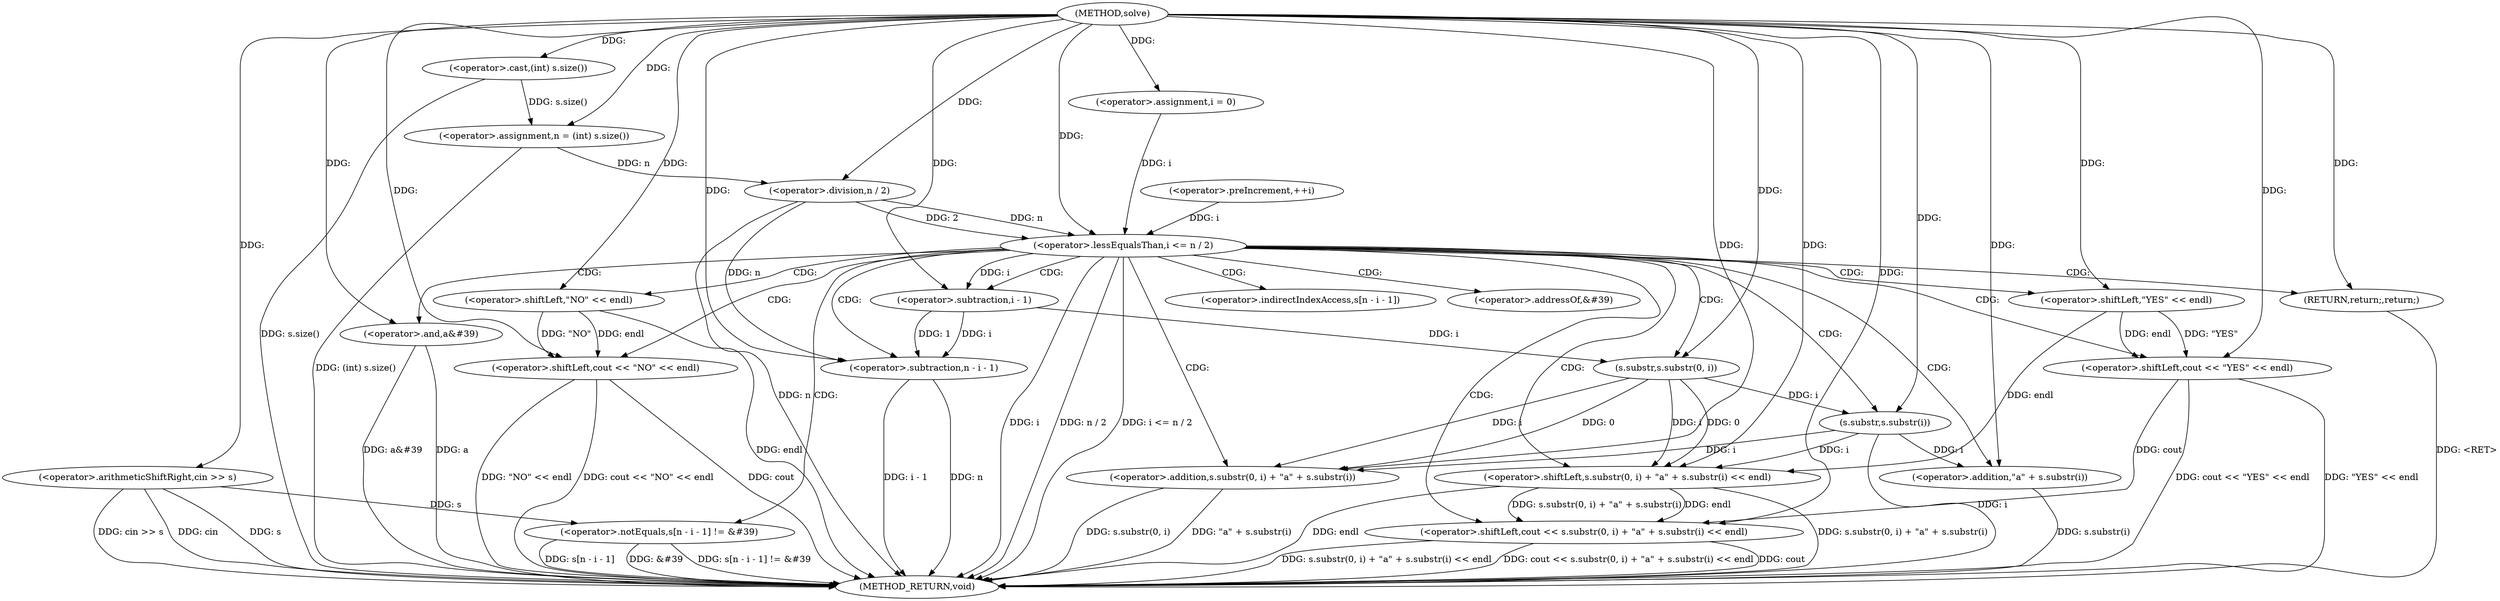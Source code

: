digraph "solve" {  
"1000101" [label = "(METHOD,solve)" ]
"1000195" [label = "(METHOD_RETURN,void)" ]
"1000104" [label = "(<operator>.arithmeticShiftRight,cin >> s)" ]
"1000108" [label = "(<operator>.assignment,n = (int) s.size())" ]
"1000190" [label = "(<operator>.shiftLeft,cout << \"NO\" << endl)" ]
"1000115" [label = "(<operator>.assignment,i = 0)" ]
"1000118" [label = "(<operator>.lessEqualsThan,i <= n / 2)" ]
"1000110" [label = "(<operator>.cast,(int) s.size())" ]
"1000123" [label = "(<operator>.preIncrement,++i)" ]
"1000126" [label = "(<operator>.notEquals,s[n - i - 1] != &#39)" ]
"1000136" [label = "(<operator>.and,a&#39)" ]
"1000192" [label = "(<operator>.shiftLeft,\"NO\" << endl)" ]
"1000120" [label = "(<operator>.division,n / 2)" ]
"1000140" [label = "(<operator>.shiftLeft,cout << \"YES\" << endl)" ]
"1000145" [label = "(<operator>.shiftLeft,cout << s.substr(0, i) + \"a\" + s.substr(i) << endl)" ]
"1000157" [label = "(RETURN,return;,return;)" ]
"1000129" [label = "(<operator>.subtraction,n - i - 1)" ]
"1000142" [label = "(<operator>.shiftLeft,\"YES\" << endl)" ]
"1000147" [label = "(<operator>.shiftLeft,s.substr(0, i) + \"a\" + s.substr(i) << endl)" ]
"1000131" [label = "(<operator>.subtraction,i - 1)" ]
"1000148" [label = "(<operator>.addition,s.substr(0, i) + \"a\" + s.substr(i))" ]
"1000149" [label = "(s.substr,s.substr(0, i))" ]
"1000152" [label = "(<operator>.addition,\"a\" + s.substr(i))" ]
"1000154" [label = "(s.substr,s.substr(i))" ]
"1000127" [label = "(<operator>.indirectIndexAccess,s[n - i - 1])" ]
"1000134" [label = "(<operator>.addressOf,&#39)" ]
  "1000104" -> "1000195"  [ label = "DDG: s"] 
  "1000104" -> "1000195"  [ label = "DDG: cin >> s"] 
  "1000110" -> "1000195"  [ label = "DDG: s.size()"] 
  "1000108" -> "1000195"  [ label = "DDG: (int) s.size()"] 
  "1000118" -> "1000195"  [ label = "DDG: i"] 
  "1000120" -> "1000195"  [ label = "DDG: n"] 
  "1000118" -> "1000195"  [ label = "DDG: n / 2"] 
  "1000118" -> "1000195"  [ label = "DDG: i <= n / 2"] 
  "1000190" -> "1000195"  [ label = "DDG: cout"] 
  "1000192" -> "1000195"  [ label = "DDG: endl"] 
  "1000190" -> "1000195"  [ label = "DDG: \"NO\" << endl"] 
  "1000190" -> "1000195"  [ label = "DDG: cout << \"NO\" << endl"] 
  "1000129" -> "1000195"  [ label = "DDG: n"] 
  "1000129" -> "1000195"  [ label = "DDG: i - 1"] 
  "1000126" -> "1000195"  [ label = "DDG: s[n - i - 1]"] 
  "1000126" -> "1000195"  [ label = "DDG: &#39"] 
  "1000126" -> "1000195"  [ label = "DDG: s[n - i - 1] != &#39"] 
  "1000136" -> "1000195"  [ label = "DDG: a"] 
  "1000136" -> "1000195"  [ label = "DDG: a&#39"] 
  "1000140" -> "1000195"  [ label = "DDG: \"YES\" << endl"] 
  "1000140" -> "1000195"  [ label = "DDG: cout << \"YES\" << endl"] 
  "1000145" -> "1000195"  [ label = "DDG: cout"] 
  "1000148" -> "1000195"  [ label = "DDG: s.substr(0, i)"] 
  "1000154" -> "1000195"  [ label = "DDG: i"] 
  "1000152" -> "1000195"  [ label = "DDG: s.substr(i)"] 
  "1000148" -> "1000195"  [ label = "DDG: \"a\" + s.substr(i)"] 
  "1000147" -> "1000195"  [ label = "DDG: s.substr(0, i) + \"a\" + s.substr(i)"] 
  "1000147" -> "1000195"  [ label = "DDG: endl"] 
  "1000145" -> "1000195"  [ label = "DDG: s.substr(0, i) + \"a\" + s.substr(i) << endl"] 
  "1000145" -> "1000195"  [ label = "DDG: cout << s.substr(0, i) + \"a\" + s.substr(i) << endl"] 
  "1000157" -> "1000195"  [ label = "DDG: <RET>"] 
  "1000104" -> "1000195"  [ label = "DDG: cin"] 
  "1000110" -> "1000108"  [ label = "DDG: s.size()"] 
  "1000101" -> "1000104"  [ label = "DDG: "] 
  "1000101" -> "1000108"  [ label = "DDG: "] 
  "1000101" -> "1000115"  [ label = "DDG: "] 
  "1000101" -> "1000190"  [ label = "DDG: "] 
  "1000192" -> "1000190"  [ label = "DDG: \"NO\""] 
  "1000192" -> "1000190"  [ label = "DDG: endl"] 
  "1000101" -> "1000110"  [ label = "DDG: "] 
  "1000115" -> "1000118"  [ label = "DDG: i"] 
  "1000123" -> "1000118"  [ label = "DDG: i"] 
  "1000101" -> "1000118"  [ label = "DDG: "] 
  "1000120" -> "1000118"  [ label = "DDG: n"] 
  "1000120" -> "1000118"  [ label = "DDG: 2"] 
  "1000101" -> "1000192"  [ label = "DDG: "] 
  "1000108" -> "1000120"  [ label = "DDG: n"] 
  "1000101" -> "1000120"  [ label = "DDG: "] 
  "1000104" -> "1000126"  [ label = "DDG: s"] 
  "1000101" -> "1000136"  [ label = "DDG: "] 
  "1000101" -> "1000157"  [ label = "DDG: "] 
  "1000101" -> "1000140"  [ label = "DDG: "] 
  "1000142" -> "1000140"  [ label = "DDG: \"YES\""] 
  "1000142" -> "1000140"  [ label = "DDG: endl"] 
  "1000140" -> "1000145"  [ label = "DDG: cout"] 
  "1000101" -> "1000145"  [ label = "DDG: "] 
  "1000147" -> "1000145"  [ label = "DDG: s.substr(0, i) + \"a\" + s.substr(i)"] 
  "1000147" -> "1000145"  [ label = "DDG: endl"] 
  "1000120" -> "1000129"  [ label = "DDG: n"] 
  "1000101" -> "1000129"  [ label = "DDG: "] 
  "1000131" -> "1000129"  [ label = "DDG: i"] 
  "1000131" -> "1000129"  [ label = "DDG: 1"] 
  "1000101" -> "1000142"  [ label = "DDG: "] 
  "1000154" -> "1000147"  [ label = "DDG: i"] 
  "1000101" -> "1000147"  [ label = "DDG: "] 
  "1000149" -> "1000147"  [ label = "DDG: i"] 
  "1000149" -> "1000147"  [ label = "DDG: 0"] 
  "1000142" -> "1000147"  [ label = "DDG: endl"] 
  "1000118" -> "1000131"  [ label = "DDG: i"] 
  "1000101" -> "1000131"  [ label = "DDG: "] 
  "1000149" -> "1000148"  [ label = "DDG: i"] 
  "1000149" -> "1000148"  [ label = "DDG: 0"] 
  "1000154" -> "1000148"  [ label = "DDG: i"] 
  "1000101" -> "1000148"  [ label = "DDG: "] 
  "1000101" -> "1000149"  [ label = "DDG: "] 
  "1000131" -> "1000149"  [ label = "DDG: i"] 
  "1000101" -> "1000152"  [ label = "DDG: "] 
  "1000154" -> "1000152"  [ label = "DDG: i"] 
  "1000149" -> "1000154"  [ label = "DDG: i"] 
  "1000101" -> "1000154"  [ label = "DDG: "] 
  "1000118" -> "1000131"  [ label = "CDG: "] 
  "1000118" -> "1000190"  [ label = "CDG: "] 
  "1000118" -> "1000127"  [ label = "CDG: "] 
  "1000118" -> "1000126"  [ label = "CDG: "] 
  "1000118" -> "1000142"  [ label = "CDG: "] 
  "1000118" -> "1000129"  [ label = "CDG: "] 
  "1000118" -> "1000154"  [ label = "CDG: "] 
  "1000118" -> "1000147"  [ label = "CDG: "] 
  "1000118" -> "1000145"  [ label = "CDG: "] 
  "1000118" -> "1000152"  [ label = "CDG: "] 
  "1000118" -> "1000192"  [ label = "CDG: "] 
  "1000118" -> "1000148"  [ label = "CDG: "] 
  "1000118" -> "1000136"  [ label = "CDG: "] 
  "1000118" -> "1000157"  [ label = "CDG: "] 
  "1000118" -> "1000149"  [ label = "CDG: "] 
  "1000118" -> "1000140"  [ label = "CDG: "] 
  "1000118" -> "1000134"  [ label = "CDG: "] 
}
